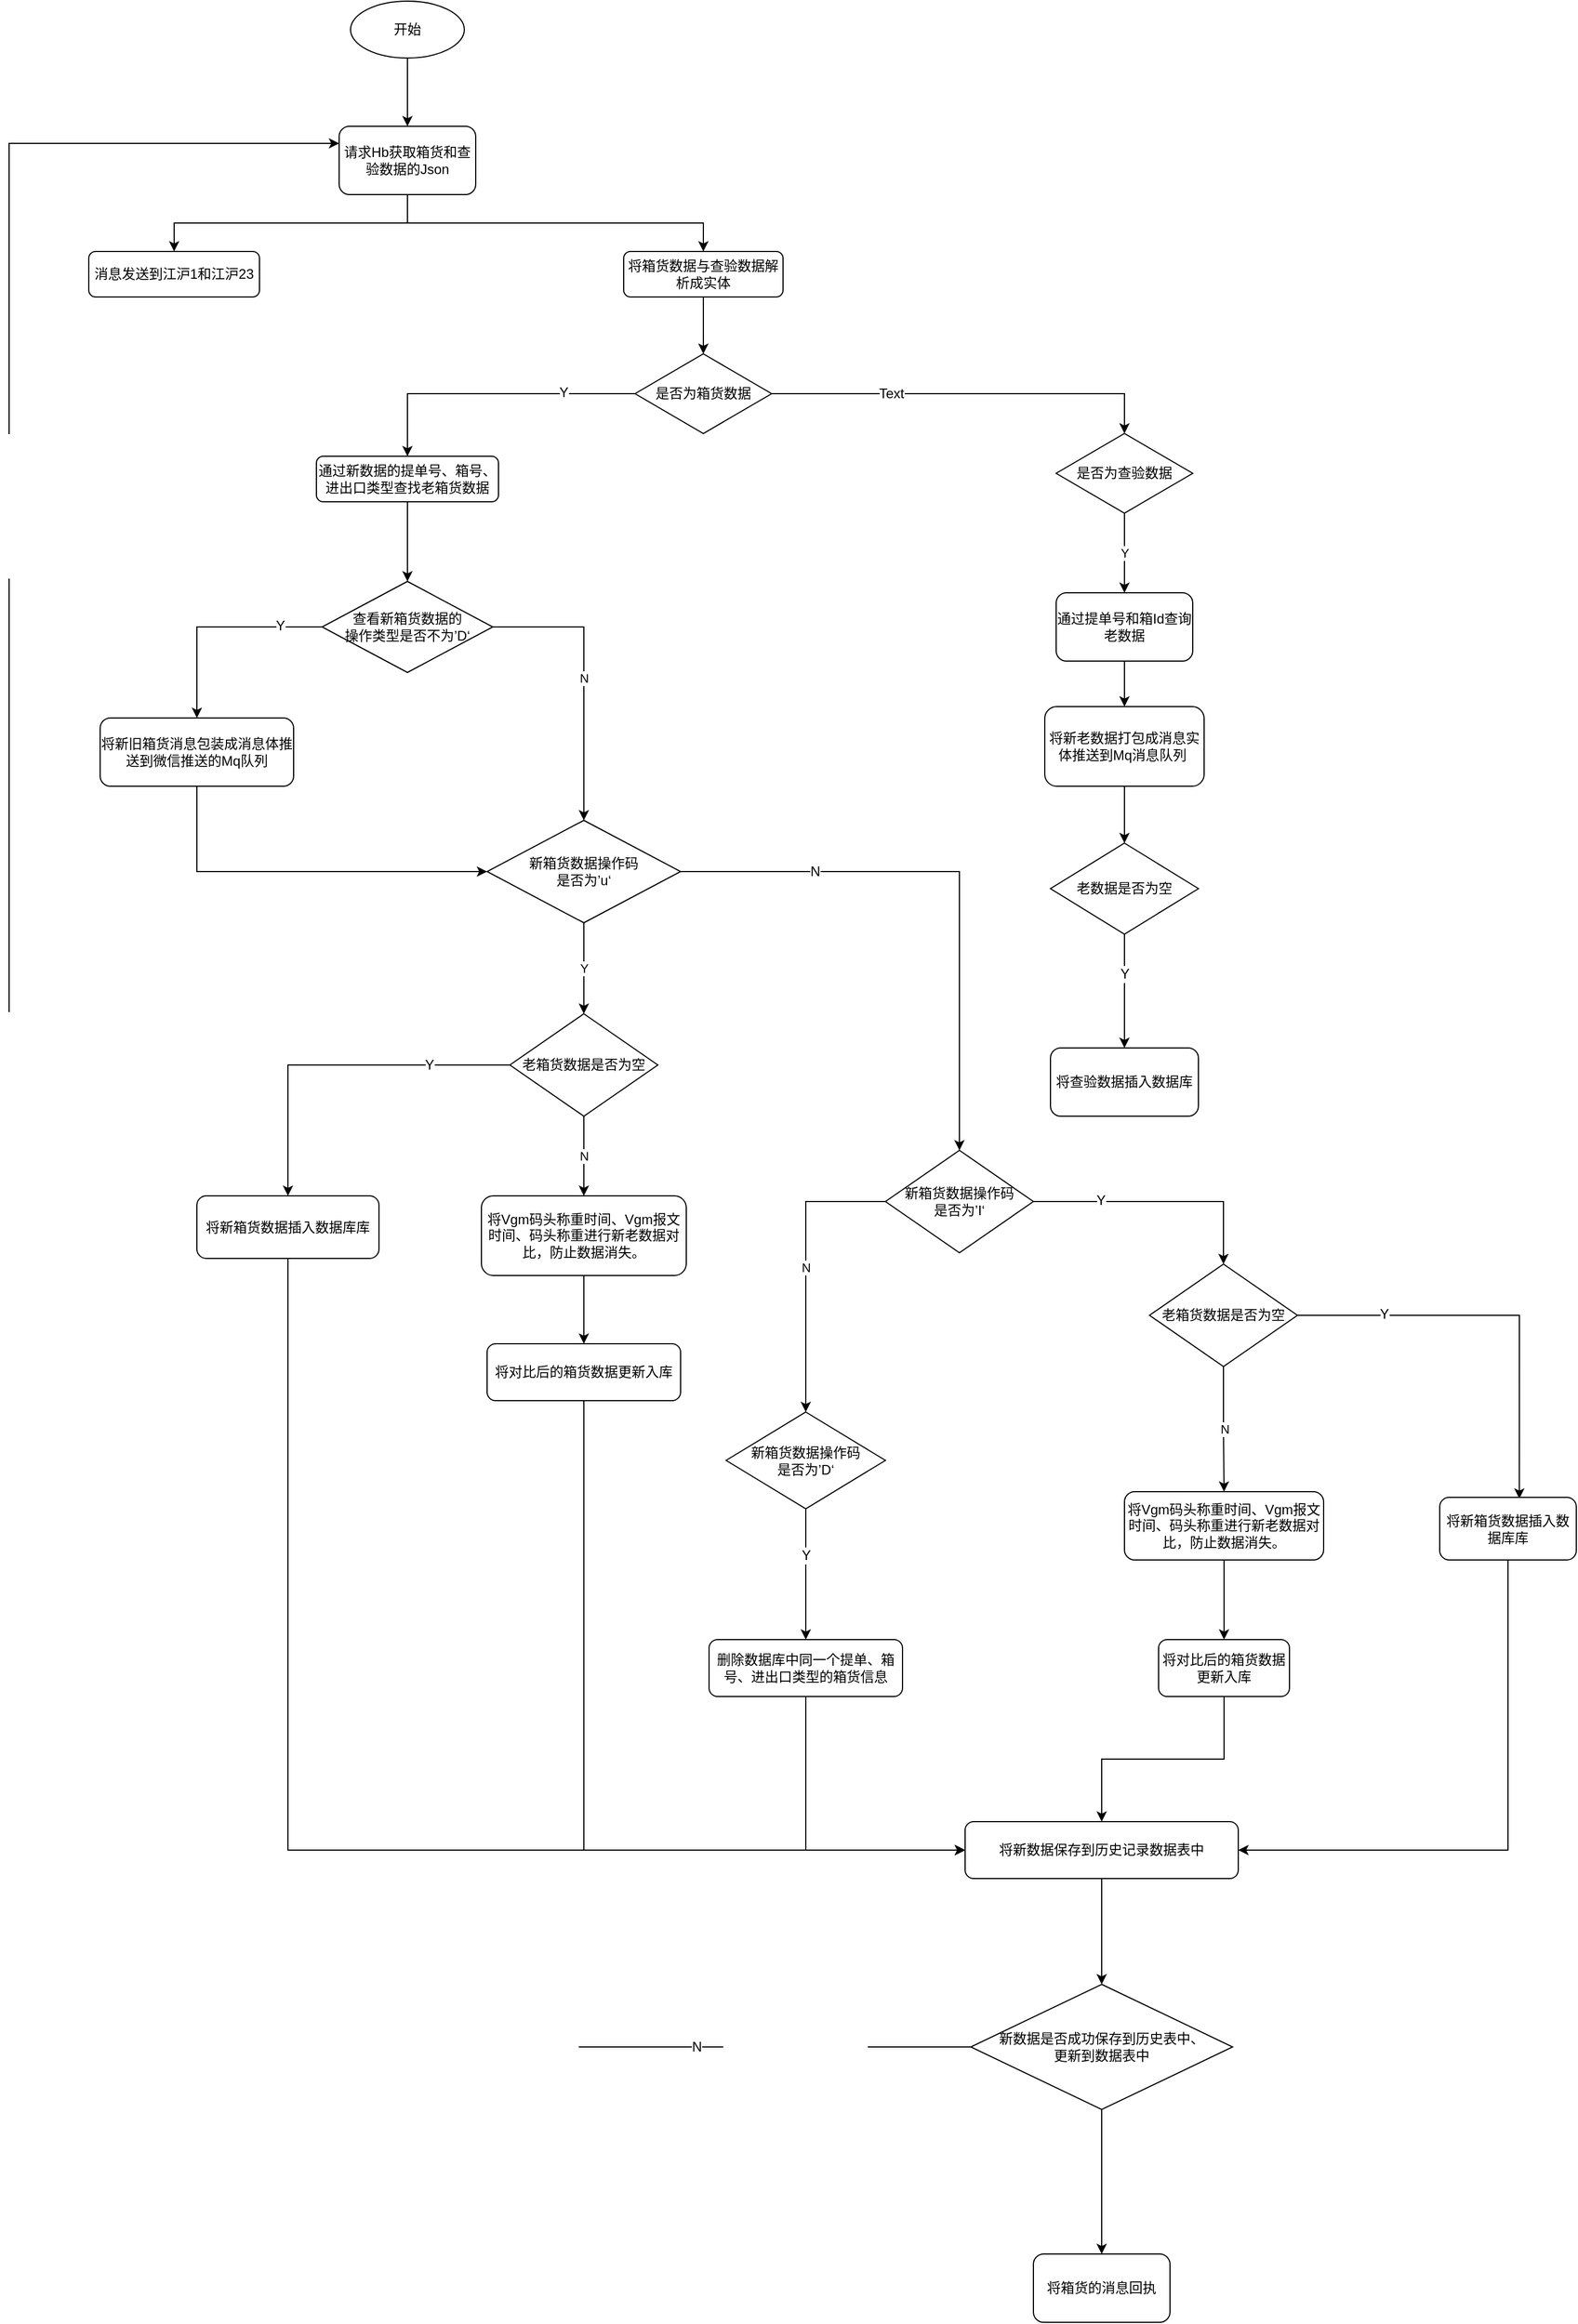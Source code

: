 <mxfile pages="1" version="11.2.5" type="github"><diagram id="jrFILok0wZWimRiEmI2U" name="第 1 页"><mxGraphModel dx="1406" dy="764" grid="1" gridSize="10" guides="1" tooltips="1" connect="1" arrows="1" fold="1" page="1" pageScale="1" pageWidth="827" pageHeight="1169" math="0" shadow="0"><root><mxCell id="0"/><mxCell id="1" parent="0"/><mxCell id="5g2ZR9MUWrWfk25_Vf9b-3" style="edgeStyle=orthogonalEdgeStyle;rounded=0;orthogonalLoop=1;jettySize=auto;html=1;exitX=0.5;exitY=1;exitDx=0;exitDy=0;entryX=0.5;entryY=0;entryDx=0;entryDy=0;" parent="1" source="5g2ZR9MUWrWfk25_Vf9b-1" target="5g2ZR9MUWrWfk25_Vf9b-2" edge="1"><mxGeometry relative="1" as="geometry"/></mxCell><mxCell id="5g2ZR9MUWrWfk25_Vf9b-1" value="开始" style="ellipse;whiteSpace=wrap;html=1;" parent="1" vertex="1"><mxGeometry x="330" y="10" width="100" height="50" as="geometry"/></mxCell><mxCell id="hijWo9An4agAYgo5W-x--2" style="edgeStyle=orthogonalEdgeStyle;rounded=0;orthogonalLoop=1;jettySize=auto;html=1;exitX=0.5;exitY=1;exitDx=0;exitDy=0;" edge="1" parent="1" source="5g2ZR9MUWrWfk25_Vf9b-2" target="hijWo9An4agAYgo5W-x--1"><mxGeometry relative="1" as="geometry"/></mxCell><mxCell id="hijWo9An4agAYgo5W-x--4" style="edgeStyle=orthogonalEdgeStyle;rounded=0;orthogonalLoop=1;jettySize=auto;html=1;exitX=0.5;exitY=1;exitDx=0;exitDy=0;entryX=0.5;entryY=0;entryDx=0;entryDy=0;" edge="1" parent="1" source="5g2ZR9MUWrWfk25_Vf9b-2" target="hijWo9An4agAYgo5W-x--3"><mxGeometry relative="1" as="geometry"/></mxCell><mxCell id="5g2ZR9MUWrWfk25_Vf9b-2" value="请求Hb获取箱货和查验数据的Json" style="rounded=1;whiteSpace=wrap;html=1;" parent="1" vertex="1"><mxGeometry x="320" y="120" width="120" height="60" as="geometry"/></mxCell><mxCell id="hijWo9An4agAYgo5W-x--1" value="消息发送到江沪1和江沪23" style="rounded=1;whiteSpace=wrap;html=1;" vertex="1" parent="1"><mxGeometry x="100" y="230" width="150" height="40" as="geometry"/></mxCell><mxCell id="hijWo9An4agAYgo5W-x--64" style="edgeStyle=orthogonalEdgeStyle;rounded=0;orthogonalLoop=1;jettySize=auto;html=1;exitX=0.5;exitY=1;exitDx=0;exitDy=0;entryX=0.5;entryY=0;entryDx=0;entryDy=0;" edge="1" parent="1" source="hijWo9An4agAYgo5W-x--3" target="hijWo9An4agAYgo5W-x--61"><mxGeometry relative="1" as="geometry"/></mxCell><mxCell id="hijWo9An4agAYgo5W-x--3" value="将箱货数据与查验数据解析成实体" style="rounded=1;whiteSpace=wrap;html=1;" vertex="1" parent="1"><mxGeometry x="570" y="230" width="140" height="40" as="geometry"/></mxCell><mxCell id="hijWo9An4agAYgo5W-x--9" style="edgeStyle=orthogonalEdgeStyle;rounded=0;orthogonalLoop=1;jettySize=auto;html=1;exitX=0.5;exitY=1;exitDx=0;exitDy=0;entryX=0.5;entryY=0;entryDx=0;entryDy=0;" edge="1" parent="1" source="hijWo9An4agAYgo5W-x--5" target="hijWo9An4agAYgo5W-x--8"><mxGeometry relative="1" as="geometry"/></mxCell><mxCell id="hijWo9An4agAYgo5W-x--5" value="通过新数据的提单号、箱号、进出口类型查找老箱货数据" style="rounded=1;whiteSpace=wrap;html=1;" vertex="1" parent="1"><mxGeometry x="300" y="410" width="160" height="40" as="geometry"/></mxCell><mxCell id="hijWo9An4agAYgo5W-x--23" style="edgeStyle=orthogonalEdgeStyle;rounded=0;orthogonalLoop=1;jettySize=auto;html=1;exitX=0.5;exitY=1;exitDx=0;exitDy=0;entryX=0;entryY=0.5;entryDx=0;entryDy=0;" edge="1" parent="1" source="hijWo9An4agAYgo5W-x--7" target="hijWo9An4agAYgo5W-x--21"><mxGeometry relative="1" as="geometry"/></mxCell><mxCell id="hijWo9An4agAYgo5W-x--7" value="将新旧箱货消息包装成消息体推送到微信推送的Mq队列" style="rounded=1;whiteSpace=wrap;html=1;" vertex="1" parent="1"><mxGeometry x="110" y="640" width="170" height="60" as="geometry"/></mxCell><mxCell id="hijWo9An4agAYgo5W-x--10" style="edgeStyle=orthogonalEdgeStyle;rounded=0;orthogonalLoop=1;jettySize=auto;html=1;exitX=0;exitY=0.5;exitDx=0;exitDy=0;entryX=0.5;entryY=0;entryDx=0;entryDy=0;" edge="1" parent="1" source="hijWo9An4agAYgo5W-x--8" target="hijWo9An4agAYgo5W-x--7"><mxGeometry relative="1" as="geometry"/></mxCell><mxCell id="hijWo9An4agAYgo5W-x--11" value="Y" style="text;html=1;resizable=0;points=[];align=center;verticalAlign=middle;labelBackgroundColor=#ffffff;" vertex="1" connectable="0" parent="hijWo9An4agAYgo5W-x--10"><mxGeometry x="-0.611" y="-1" relative="1" as="geometry"><mxPoint as="offset"/></mxGeometry></mxCell><mxCell id="hijWo9An4agAYgo5W-x--22" value="N" style="edgeStyle=orthogonalEdgeStyle;rounded=0;orthogonalLoop=1;jettySize=auto;html=1;exitX=1;exitY=0.5;exitDx=0;exitDy=0;" edge="1" parent="1" source="hijWo9An4agAYgo5W-x--8" target="hijWo9An4agAYgo5W-x--21"><mxGeometry relative="1" as="geometry"/></mxCell><mxCell id="hijWo9An4agAYgo5W-x--8" value="查看新箱货数据的&lt;br&gt;操作类型是否不为’D‘" style="rhombus;whiteSpace=wrap;html=1;" vertex="1" parent="1"><mxGeometry x="305" y="520" width="150" height="80" as="geometry"/></mxCell><mxCell id="hijWo9An4agAYgo5W-x--26" value="Y" style="edgeStyle=orthogonalEdgeStyle;rounded=0;orthogonalLoop=1;jettySize=auto;html=1;exitX=0.5;exitY=1;exitDx=0;exitDy=0;entryX=0.5;entryY=0;entryDx=0;entryDy=0;" edge="1" parent="1" source="hijWo9An4agAYgo5W-x--21" target="hijWo9An4agAYgo5W-x--25"><mxGeometry relative="1" as="geometry"/></mxCell><mxCell id="hijWo9An4agAYgo5W-x--28" style="edgeStyle=orthogonalEdgeStyle;rounded=0;orthogonalLoop=1;jettySize=auto;html=1;exitX=1;exitY=0.5;exitDx=0;exitDy=0;entryX=0.5;entryY=0;entryDx=0;entryDy=0;" edge="1" parent="1" source="hijWo9An4agAYgo5W-x--21" target="hijWo9An4agAYgo5W-x--27"><mxGeometry relative="1" as="geometry"/></mxCell><mxCell id="hijWo9An4agAYgo5W-x--30" value="N" style="text;html=1;resizable=0;points=[];align=center;verticalAlign=middle;labelBackgroundColor=#ffffff;" vertex="1" connectable="0" parent="hijWo9An4agAYgo5W-x--28"><mxGeometry x="-0.519" relative="1" as="geometry"><mxPoint as="offset"/></mxGeometry></mxCell><mxCell id="hijWo9An4agAYgo5W-x--21" value="新箱货数据操作码&lt;br&gt;是否为’u‘" style="rhombus;whiteSpace=wrap;html=1;" vertex="1" parent="1"><mxGeometry x="450" y="730" width="170" height="90" as="geometry"/></mxCell><mxCell id="hijWo9An4agAYgo5W-x--33" value="N" style="edgeStyle=orthogonalEdgeStyle;rounded=0;orthogonalLoop=1;jettySize=auto;html=1;exitX=0.5;exitY=1;exitDx=0;exitDy=0;" edge="1" parent="1" source="hijWo9An4agAYgo5W-x--25" target="hijWo9An4agAYgo5W-x--32"><mxGeometry relative="1" as="geometry"/></mxCell><mxCell id="hijWo9An4agAYgo5W-x--38" style="edgeStyle=orthogonalEdgeStyle;rounded=0;orthogonalLoop=1;jettySize=auto;html=1;exitX=0;exitY=0.5;exitDx=0;exitDy=0;entryX=0.5;entryY=0;entryDx=0;entryDy=0;" edge="1" parent="1" source="hijWo9An4agAYgo5W-x--25" target="hijWo9An4agAYgo5W-x--37"><mxGeometry relative="1" as="geometry"/></mxCell><mxCell id="hijWo9An4agAYgo5W-x--39" value="Y" style="text;html=1;resizable=0;points=[];align=center;verticalAlign=middle;labelBackgroundColor=#ffffff;" vertex="1" connectable="0" parent="hijWo9An4agAYgo5W-x--38"><mxGeometry x="-0.541" relative="1" as="geometry"><mxPoint as="offset"/></mxGeometry></mxCell><mxCell id="hijWo9An4agAYgo5W-x--25" value="老箱货数据是否为空" style="rhombus;whiteSpace=wrap;html=1;" vertex="1" parent="1"><mxGeometry x="470" y="900" width="130" height="90" as="geometry"/></mxCell><mxCell id="hijWo9An4agAYgo5W-x--49" style="edgeStyle=orthogonalEdgeStyle;rounded=0;orthogonalLoop=1;jettySize=auto;html=1;exitX=1;exitY=0.5;exitDx=0;exitDy=0;entryX=0.5;entryY=0;entryDx=0;entryDy=0;" edge="1" parent="1" source="hijWo9An4agAYgo5W-x--27" target="hijWo9An4agAYgo5W-x--43"><mxGeometry relative="1" as="geometry"/></mxCell><mxCell id="hijWo9An4agAYgo5W-x--50" value="Y" style="text;html=1;resizable=0;points=[];align=center;verticalAlign=middle;labelBackgroundColor=#ffffff;" vertex="1" connectable="0" parent="hijWo9An4agAYgo5W-x--49"><mxGeometry x="-0.474" y="1" relative="1" as="geometry"><mxPoint as="offset"/></mxGeometry></mxCell><mxCell id="hijWo9An4agAYgo5W-x--68" value="N" style="edgeStyle=orthogonalEdgeStyle;rounded=0;orthogonalLoop=1;jettySize=auto;html=1;exitX=0;exitY=0.5;exitDx=0;exitDy=0;entryX=0.5;entryY=0;entryDx=0;entryDy=0;" edge="1" parent="1" source="hijWo9An4agAYgo5W-x--27" target="hijWo9An4agAYgo5W-x--51"><mxGeometry relative="1" as="geometry"/></mxCell><mxCell id="hijWo9An4agAYgo5W-x--27" value="新箱货数据操作码&lt;br&gt;是否为’I‘" style="rhombus;whiteSpace=wrap;html=1;" vertex="1" parent="1"><mxGeometry x="800" y="1020" width="130" height="90" as="geometry"/></mxCell><mxCell id="hijWo9An4agAYgo5W-x--35" style="edgeStyle=orthogonalEdgeStyle;rounded=0;orthogonalLoop=1;jettySize=auto;html=1;exitX=0.5;exitY=1;exitDx=0;exitDy=0;entryX=0.5;entryY=0;entryDx=0;entryDy=0;" edge="1" parent="1" source="hijWo9An4agAYgo5W-x--32" target="hijWo9An4agAYgo5W-x--34"><mxGeometry relative="1" as="geometry"/></mxCell><mxCell id="hijWo9An4agAYgo5W-x--32" value="将Vgm码头称重时间、Vgm报文时间、码头称重进行新老数据对比，防止数据消失。" style="rounded=1;whiteSpace=wrap;html=1;" vertex="1" parent="1"><mxGeometry x="445" y="1060" width="180" height="70" as="geometry"/></mxCell><mxCell id="hijWo9An4agAYgo5W-x--71" style="edgeStyle=orthogonalEdgeStyle;rounded=0;orthogonalLoop=1;jettySize=auto;html=1;exitX=0.5;exitY=1;exitDx=0;exitDy=0;entryX=0;entryY=0.5;entryDx=0;entryDy=0;" edge="1" parent="1" source="hijWo9An4agAYgo5W-x--34" target="hijWo9An4agAYgo5W-x--69"><mxGeometry relative="1" as="geometry"/></mxCell><mxCell id="hijWo9An4agAYgo5W-x--34" value="将对比后的箱货数据更新入库" style="rounded=1;whiteSpace=wrap;html=1;" vertex="1" parent="1"><mxGeometry x="450" y="1190" width="170" height="50" as="geometry"/></mxCell><mxCell id="hijWo9An4agAYgo5W-x--70" style="edgeStyle=orthogonalEdgeStyle;rounded=0;orthogonalLoop=1;jettySize=auto;html=1;exitX=0.5;exitY=1;exitDx=0;exitDy=0;entryX=0;entryY=0.5;entryDx=0;entryDy=0;" edge="1" parent="1" source="hijWo9An4agAYgo5W-x--37" target="hijWo9An4agAYgo5W-x--69"><mxGeometry relative="1" as="geometry"/></mxCell><mxCell id="hijWo9An4agAYgo5W-x--37" value="将新箱货数据插入数据库库" style="rounded=1;whiteSpace=wrap;html=1;" vertex="1" parent="1"><mxGeometry x="195" y="1060" width="160" height="55" as="geometry"/></mxCell><mxCell id="hijWo9An4agAYgo5W-x--40" value="N" style="edgeStyle=orthogonalEdgeStyle;rounded=0;orthogonalLoop=1;jettySize=auto;html=1;exitX=0.5;exitY=1;exitDx=0;exitDy=0;" edge="1" parent="1" source="hijWo9An4agAYgo5W-x--43" target="hijWo9An4agAYgo5W-x--45"><mxGeometry relative="1" as="geometry"/></mxCell><mxCell id="hijWo9An4agAYgo5W-x--48" style="edgeStyle=orthogonalEdgeStyle;rounded=0;orthogonalLoop=1;jettySize=auto;html=1;exitX=1;exitY=0.5;exitDx=0;exitDy=0;entryX=0.583;entryY=0.02;entryDx=0;entryDy=0;entryPerimeter=0;" edge="1" parent="1" source="hijWo9An4agAYgo5W-x--43" target="hijWo9An4agAYgo5W-x--47"><mxGeometry relative="1" as="geometry"/></mxCell><mxCell id="hijWo9An4agAYgo5W-x--52" value="Y" style="text;html=1;resizable=0;points=[];align=center;verticalAlign=middle;labelBackgroundColor=#ffffff;" vertex="1" connectable="0" parent="hijWo9An4agAYgo5W-x--48"><mxGeometry x="-0.576" y="1" relative="1" as="geometry"><mxPoint as="offset"/></mxGeometry></mxCell><mxCell id="hijWo9An4agAYgo5W-x--43" value="老箱货数据是否为空" style="rhombus;whiteSpace=wrap;html=1;" vertex="1" parent="1"><mxGeometry x="1032" y="1120" width="130" height="90" as="geometry"/></mxCell><mxCell id="hijWo9An4agAYgo5W-x--44" style="edgeStyle=orthogonalEdgeStyle;rounded=0;orthogonalLoop=1;jettySize=auto;html=1;exitX=0.5;exitY=1;exitDx=0;exitDy=0;entryX=0.5;entryY=0;entryDx=0;entryDy=0;" edge="1" parent="1" source="hijWo9An4agAYgo5W-x--45" target="hijWo9An4agAYgo5W-x--46"><mxGeometry relative="1" as="geometry"/></mxCell><mxCell id="hijWo9An4agAYgo5W-x--45" value="将Vgm码头称重时间、Vgm报文时间、码头称重进行新老数据对比，防止数据消失。" style="rounded=1;whiteSpace=wrap;html=1;" vertex="1" parent="1"><mxGeometry x="1010" y="1320" width="175" height="60" as="geometry"/></mxCell><mxCell id="hijWo9An4agAYgo5W-x--73" style="edgeStyle=orthogonalEdgeStyle;rounded=0;orthogonalLoop=1;jettySize=auto;html=1;exitX=0.5;exitY=1;exitDx=0;exitDy=0;entryX=0.5;entryY=0;entryDx=0;entryDy=0;" edge="1" parent="1" source="hijWo9An4agAYgo5W-x--46" target="hijWo9An4agAYgo5W-x--69"><mxGeometry relative="1" as="geometry"/></mxCell><mxCell id="hijWo9An4agAYgo5W-x--46" value="将对比后的箱货数据更新入库" style="rounded=1;whiteSpace=wrap;html=1;" vertex="1" parent="1"><mxGeometry x="1040" y="1450" width="115" height="50" as="geometry"/></mxCell><mxCell id="hijWo9An4agAYgo5W-x--74" style="edgeStyle=orthogonalEdgeStyle;rounded=0;orthogonalLoop=1;jettySize=auto;html=1;exitX=0.5;exitY=1;exitDx=0;exitDy=0;entryX=1;entryY=0.5;entryDx=0;entryDy=0;" edge="1" parent="1" source="hijWo9An4agAYgo5W-x--47" target="hijWo9An4agAYgo5W-x--69"><mxGeometry relative="1" as="geometry"/></mxCell><mxCell id="hijWo9An4agAYgo5W-x--47" value="将新箱货数据插入数据库库" style="rounded=1;whiteSpace=wrap;html=1;" vertex="1" parent="1"><mxGeometry x="1287" y="1325" width="120" height="55" as="geometry"/></mxCell><mxCell id="hijWo9An4agAYgo5W-x--59" style="edgeStyle=orthogonalEdgeStyle;rounded=0;orthogonalLoop=1;jettySize=auto;html=1;exitX=0.5;exitY=1;exitDx=0;exitDy=0;entryX=0.5;entryY=0;entryDx=0;entryDy=0;" edge="1" parent="1" source="hijWo9An4agAYgo5W-x--51" target="hijWo9An4agAYgo5W-x--58"><mxGeometry relative="1" as="geometry"/></mxCell><mxCell id="hijWo9An4agAYgo5W-x--60" value="Y" style="text;html=1;resizable=0;points=[];align=center;verticalAlign=middle;labelBackgroundColor=#ffffff;" vertex="1" connectable="0" parent="hijWo9An4agAYgo5W-x--59"><mxGeometry x="-0.291" relative="1" as="geometry"><mxPoint as="offset"/></mxGeometry></mxCell><mxCell id="hijWo9An4agAYgo5W-x--51" value="新箱货数据操作码&lt;br&gt;是否为’D‘" style="rhombus;whiteSpace=wrap;html=1;" vertex="1" parent="1"><mxGeometry x="660" y="1250" width="140" height="85" as="geometry"/></mxCell><mxCell id="hijWo9An4agAYgo5W-x--72" style="edgeStyle=orthogonalEdgeStyle;rounded=0;orthogonalLoop=1;jettySize=auto;html=1;exitX=0.5;exitY=1;exitDx=0;exitDy=0;entryX=0;entryY=0.5;entryDx=0;entryDy=0;" edge="1" parent="1" source="hijWo9An4agAYgo5W-x--58" target="hijWo9An4agAYgo5W-x--69"><mxGeometry relative="1" as="geometry"/></mxCell><mxCell id="hijWo9An4agAYgo5W-x--58" value="删除数据库中同一个提单、箱号、进出口类型的箱货信息" style="rounded=1;whiteSpace=wrap;html=1;" vertex="1" parent="1"><mxGeometry x="645" y="1450" width="170" height="50" as="geometry"/></mxCell><mxCell id="hijWo9An4agAYgo5W-x--65" style="edgeStyle=orthogonalEdgeStyle;rounded=0;orthogonalLoop=1;jettySize=auto;html=1;exitX=0;exitY=0.5;exitDx=0;exitDy=0;entryX=0.5;entryY=0;entryDx=0;entryDy=0;" edge="1" parent="1" source="hijWo9An4agAYgo5W-x--61" target="hijWo9An4agAYgo5W-x--5"><mxGeometry relative="1" as="geometry"/></mxCell><mxCell id="hijWo9An4agAYgo5W-x--66" value="Y" style="text;html=1;resizable=0;points=[];align=center;verticalAlign=middle;labelBackgroundColor=#ffffff;" vertex="1" connectable="0" parent="hijWo9An4agAYgo5W-x--65"><mxGeometry x="-0.506" y="-1" relative="1" as="geometry"><mxPoint as="offset"/></mxGeometry></mxCell><mxCell id="hijWo9An4agAYgo5W-x--84" style="edgeStyle=orthogonalEdgeStyle;rounded=0;orthogonalLoop=1;jettySize=auto;html=1;exitX=1;exitY=0.5;exitDx=0;exitDy=0;entryX=0.5;entryY=0;entryDx=0;entryDy=0;" edge="1" parent="1" source="hijWo9An4agAYgo5W-x--61" target="hijWo9An4agAYgo5W-x--83"><mxGeometry relative="1" as="geometry"/></mxCell><mxCell id="hijWo9An4agAYgo5W-x--88" value="Text" style="text;html=1;resizable=0;points=[];align=center;verticalAlign=middle;labelBackgroundColor=#ffffff;" vertex="1" connectable="0" parent="hijWo9An4agAYgo5W-x--84"><mxGeometry x="-0.391" relative="1" as="geometry"><mxPoint as="offset"/></mxGeometry></mxCell><mxCell id="hijWo9An4agAYgo5W-x--61" value="是否为箱货数据" style="rhombus;whiteSpace=wrap;html=1;" vertex="1" parent="1"><mxGeometry x="580" y="320" width="120" height="70" as="geometry"/></mxCell><mxCell id="hijWo9An4agAYgo5W-x--76" style="edgeStyle=orthogonalEdgeStyle;rounded=0;orthogonalLoop=1;jettySize=auto;html=1;exitX=0.5;exitY=1;exitDx=0;exitDy=0;entryX=0.5;entryY=0;entryDx=0;entryDy=0;" edge="1" parent="1" source="hijWo9An4agAYgo5W-x--69" target="hijWo9An4agAYgo5W-x--75"><mxGeometry relative="1" as="geometry"/></mxCell><mxCell id="hijWo9An4agAYgo5W-x--69" value="将新数据保存到历史记录数据表中" style="rounded=1;whiteSpace=wrap;html=1;" vertex="1" parent="1"><mxGeometry x="870" y="1610" width="240" height="50" as="geometry"/></mxCell><mxCell id="hijWo9An4agAYgo5W-x--77" style="edgeStyle=orthogonalEdgeStyle;rounded=0;orthogonalLoop=1;jettySize=auto;html=1;exitX=0;exitY=0.5;exitDx=0;exitDy=0;entryX=0;entryY=0.25;entryDx=0;entryDy=0;" edge="1" parent="1" source="hijWo9An4agAYgo5W-x--75" target="5g2ZR9MUWrWfk25_Vf9b-2"><mxGeometry relative="1" as="geometry"><Array as="points"><mxPoint x="30" y="1808"/><mxPoint x="30" y="135"/></Array></mxGeometry></mxCell><mxCell id="hijWo9An4agAYgo5W-x--79" value="N" style="text;html=1;resizable=0;points=[];align=center;verticalAlign=middle;labelBackgroundColor=#ffffff;" vertex="1" connectable="0" parent="hijWo9An4agAYgo5W-x--77"><mxGeometry x="-0.828" relative="1" as="geometry"><mxPoint as="offset"/></mxGeometry></mxCell><mxCell id="hijWo9An4agAYgo5W-x--81" style="edgeStyle=orthogonalEdgeStyle;rounded=0;orthogonalLoop=1;jettySize=auto;html=1;exitX=0.5;exitY=1;exitDx=0;exitDy=0;entryX=0.5;entryY=0;entryDx=0;entryDy=0;" edge="1" parent="1" source="hijWo9An4agAYgo5W-x--75" target="hijWo9An4agAYgo5W-x--80"><mxGeometry relative="1" as="geometry"/></mxCell><mxCell id="hijWo9An4agAYgo5W-x--75" value="新数据是否成功保存到历史表中、&lt;br&gt;更新到数据表中" style="rhombus;whiteSpace=wrap;html=1;" vertex="1" parent="1"><mxGeometry x="875" y="1753" width="230" height="110" as="geometry"/></mxCell><mxCell id="hijWo9An4agAYgo5W-x--80" value="将箱货的消息回执" style="rounded=1;whiteSpace=wrap;html=1;" vertex="1" parent="1"><mxGeometry x="930" y="1990" width="120" height="60" as="geometry"/></mxCell><mxCell id="hijWo9An4agAYgo5W-x--87" value="Y" style="edgeStyle=orthogonalEdgeStyle;rounded=0;orthogonalLoop=1;jettySize=auto;html=1;exitX=0.5;exitY=1;exitDx=0;exitDy=0;entryX=0.5;entryY=0;entryDx=0;entryDy=0;" edge="1" parent="1" source="hijWo9An4agAYgo5W-x--83" target="hijWo9An4agAYgo5W-x--86"><mxGeometry relative="1" as="geometry"/></mxCell><mxCell id="hijWo9An4agAYgo5W-x--83" value="是否为查验数据" style="rhombus;whiteSpace=wrap;html=1;" vertex="1" parent="1"><mxGeometry x="950" y="390" width="120" height="70" as="geometry"/></mxCell><mxCell id="hijWo9An4agAYgo5W-x--92" style="edgeStyle=orthogonalEdgeStyle;rounded=0;orthogonalLoop=1;jettySize=auto;html=1;exitX=0.5;exitY=1;exitDx=0;exitDy=0;" edge="1" parent="1" source="hijWo9An4agAYgo5W-x--86" target="hijWo9An4agAYgo5W-x--91"><mxGeometry relative="1" as="geometry"/></mxCell><mxCell id="hijWo9An4agAYgo5W-x--86" value="通过提单号和箱Id查询老数据" style="rounded=1;whiteSpace=wrap;html=1;" vertex="1" parent="1"><mxGeometry x="950" y="530" width="120" height="60" as="geometry"/></mxCell><mxCell id="hijWo9An4agAYgo5W-x--94" style="edgeStyle=orthogonalEdgeStyle;rounded=0;orthogonalLoop=1;jettySize=auto;html=1;exitX=0.5;exitY=1;exitDx=0;exitDy=0;entryX=0.5;entryY=0;entryDx=0;entryDy=0;" edge="1" parent="1" source="hijWo9An4agAYgo5W-x--91" target="hijWo9An4agAYgo5W-x--93"><mxGeometry relative="1" as="geometry"/></mxCell><mxCell id="hijWo9An4agAYgo5W-x--91" value="将新老数据打包成消息实体推送到Mq消息队列&amp;nbsp;" style="rounded=1;whiteSpace=wrap;html=1;" vertex="1" parent="1"><mxGeometry x="940" y="630" width="140" height="70" as="geometry"/></mxCell><mxCell id="hijWo9An4agAYgo5W-x--97" style="edgeStyle=orthogonalEdgeStyle;rounded=0;orthogonalLoop=1;jettySize=auto;html=1;exitX=0.5;exitY=1;exitDx=0;exitDy=0;entryX=0.5;entryY=0;entryDx=0;entryDy=0;" edge="1" parent="1" source="hijWo9An4agAYgo5W-x--93" target="hijWo9An4agAYgo5W-x--96"><mxGeometry relative="1" as="geometry"/></mxCell><mxCell id="hijWo9An4agAYgo5W-x--100" value="Y" style="text;html=1;resizable=0;points=[];align=center;verticalAlign=middle;labelBackgroundColor=#ffffff;" vertex="1" connectable="0" parent="hijWo9An4agAYgo5W-x--97"><mxGeometry x="-0.3" relative="1" as="geometry"><mxPoint as="offset"/></mxGeometry></mxCell><mxCell id="hijWo9An4agAYgo5W-x--93" value="老数据是否为空" style="rhombus;whiteSpace=wrap;html=1;" vertex="1" parent="1"><mxGeometry x="945" y="750" width="130" height="80" as="geometry"/></mxCell><mxCell id="hijWo9An4agAYgo5W-x--96" value="将查验数据插入数据库" style="rounded=1;whiteSpace=wrap;html=1;" vertex="1" parent="1"><mxGeometry x="945" y="930" width="130" height="60" as="geometry"/></mxCell><mxCell id="hijWo9An4agAYgo5W-x--98" style="edgeStyle=orthogonalEdgeStyle;rounded=0;orthogonalLoop=1;jettySize=auto;html=1;exitX=0.5;exitY=1;exitDx=0;exitDy=0;" edge="1" parent="1" source="hijWo9An4agAYgo5W-x--93" target="hijWo9An4agAYgo5W-x--93"><mxGeometry relative="1" as="geometry"/></mxCell></root></mxGraphModel></diagram></mxfile>